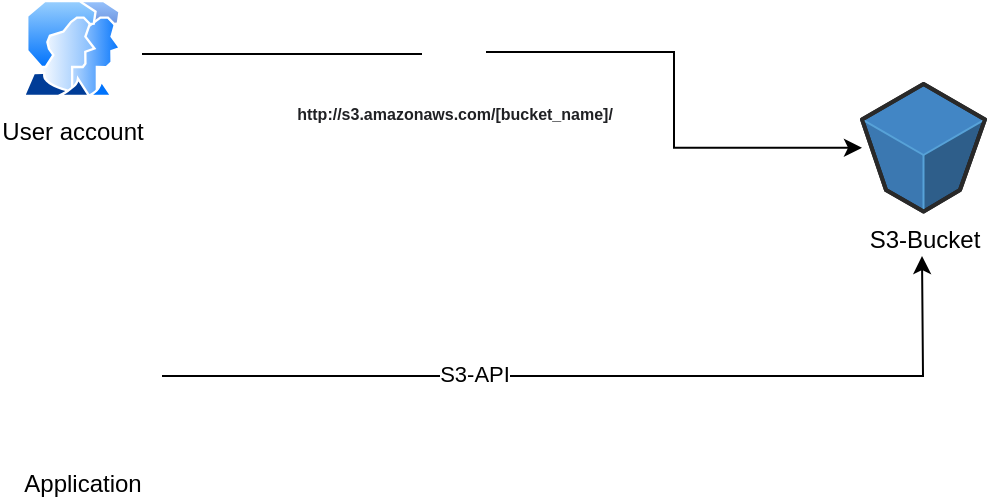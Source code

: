 <mxfile version="15.0.6" type="github">
  <diagram id="RJTE_h8VSLth2EyMXipS" name="Page-1">
    <mxGraphModel dx="1102" dy="709" grid="1" gridSize="10" guides="1" tooltips="1" connect="1" arrows="1" fold="1" page="1" pageScale="1" pageWidth="827" pageHeight="1169" math="0" shadow="0">
      <root>
        <mxCell id="0" />
        <mxCell id="1" parent="0" />
        <mxCell id="ngPSNZj2wwppvjVVl-Cq-1" value="S3-Bucket" style="verticalLabelPosition=bottom;html=1;verticalAlign=top;strokeWidth=1;align=center;outlineConnect=0;dashed=0;outlineConnect=0;shape=mxgraph.aws3d.s3Bucket;fillColor=#4286c5;strokeColor=#57A2D8;aspect=fixed;" vertex="1" parent="1">
          <mxGeometry x="480" y="92" width="61.5" height="63.8" as="geometry" />
        </mxCell>
        <mxCell id="ngPSNZj2wwppvjVVl-Cq-13" style="edgeStyle=orthogonalEdgeStyle;rounded=0;orthogonalLoop=1;jettySize=auto;html=1;" edge="1" parent="1" source="ngPSNZj2wwppvjVVl-Cq-4" target="ngPSNZj2wwppvjVVl-Cq-1">
          <mxGeometry relative="1" as="geometry" />
        </mxCell>
        <mxCell id="ngPSNZj2wwppvjVVl-Cq-4" value="&lt;b style=&quot;color: rgb(32 , 33 , 36) ; font-family: &amp;#34;arial&amp;#34; , sans-serif ; text-align: left&quot;&gt;&lt;font style=&quot;font-size: 8px&quot;&gt;http://s3.amazonaws.com/[bucket_name]/&lt;/font&gt;&lt;/b&gt;" style="shape=image;html=1;verticalAlign=top;verticalLabelPosition=bottom;labelBackgroundColor=#ffffff;imageAspect=0;aspect=fixed;image=https://cdn3.iconfinder.com/data/icons/fatcow/32/link_go.png" vertex="1" parent="1">
          <mxGeometry x="260" y="60" width="32" height="32" as="geometry" />
        </mxCell>
        <mxCell id="ngPSNZj2wwppvjVVl-Cq-5" value="User account" style="aspect=fixed;perimeter=ellipsePerimeter;html=1;align=center;shadow=0;dashed=0;spacingTop=3;image;image=img/lib/active_directory/user_accounts.svg;" vertex="1" parent="1">
          <mxGeometry x="60" y="50" width="50" height="48.5" as="geometry" />
        </mxCell>
        <mxCell id="ngPSNZj2wwppvjVVl-Cq-10" style="edgeStyle=orthogonalEdgeStyle;rounded=0;orthogonalLoop=1;jettySize=auto;html=1;" edge="1" parent="1" source="ngPSNZj2wwppvjVVl-Cq-9">
          <mxGeometry relative="1" as="geometry">
            <mxPoint x="510" y="178" as="targetPoint" />
          </mxGeometry>
        </mxCell>
        <mxCell id="ngPSNZj2wwppvjVVl-Cq-11" value="S3-API" style="edgeLabel;html=1;align=center;verticalAlign=middle;resizable=0;points=[];" vertex="1" connectable="0" parent="ngPSNZj2wwppvjVVl-Cq-10">
          <mxGeometry x="-0.295" y="1" relative="1" as="geometry">
            <mxPoint as="offset" />
          </mxGeometry>
        </mxCell>
        <mxCell id="ngPSNZj2wwppvjVVl-Cq-9" value="Application" style="shape=image;html=1;verticalAlign=top;verticalLabelPosition=bottom;labelBackgroundColor=#ffffff;imageAspect=0;aspect=fixed;image=https://cdn2.iconfinder.com/data/icons/amazon-aws-stencils/100/SDKs_copy_Java-128.png" vertex="1" parent="1">
          <mxGeometry x="50" y="198" width="80" height="80" as="geometry" />
        </mxCell>
        <mxCell id="ngPSNZj2wwppvjVVl-Cq-15" value="" style="endArrow=none;html=1;entryX=0;entryY=0.75;entryDx=0;entryDy=0;" edge="1" parent="1">
          <mxGeometry width="50" height="50" relative="1" as="geometry">
            <mxPoint x="120" y="77" as="sourcePoint" />
            <mxPoint x="260" y="77" as="targetPoint" />
          </mxGeometry>
        </mxCell>
      </root>
    </mxGraphModel>
  </diagram>
</mxfile>

